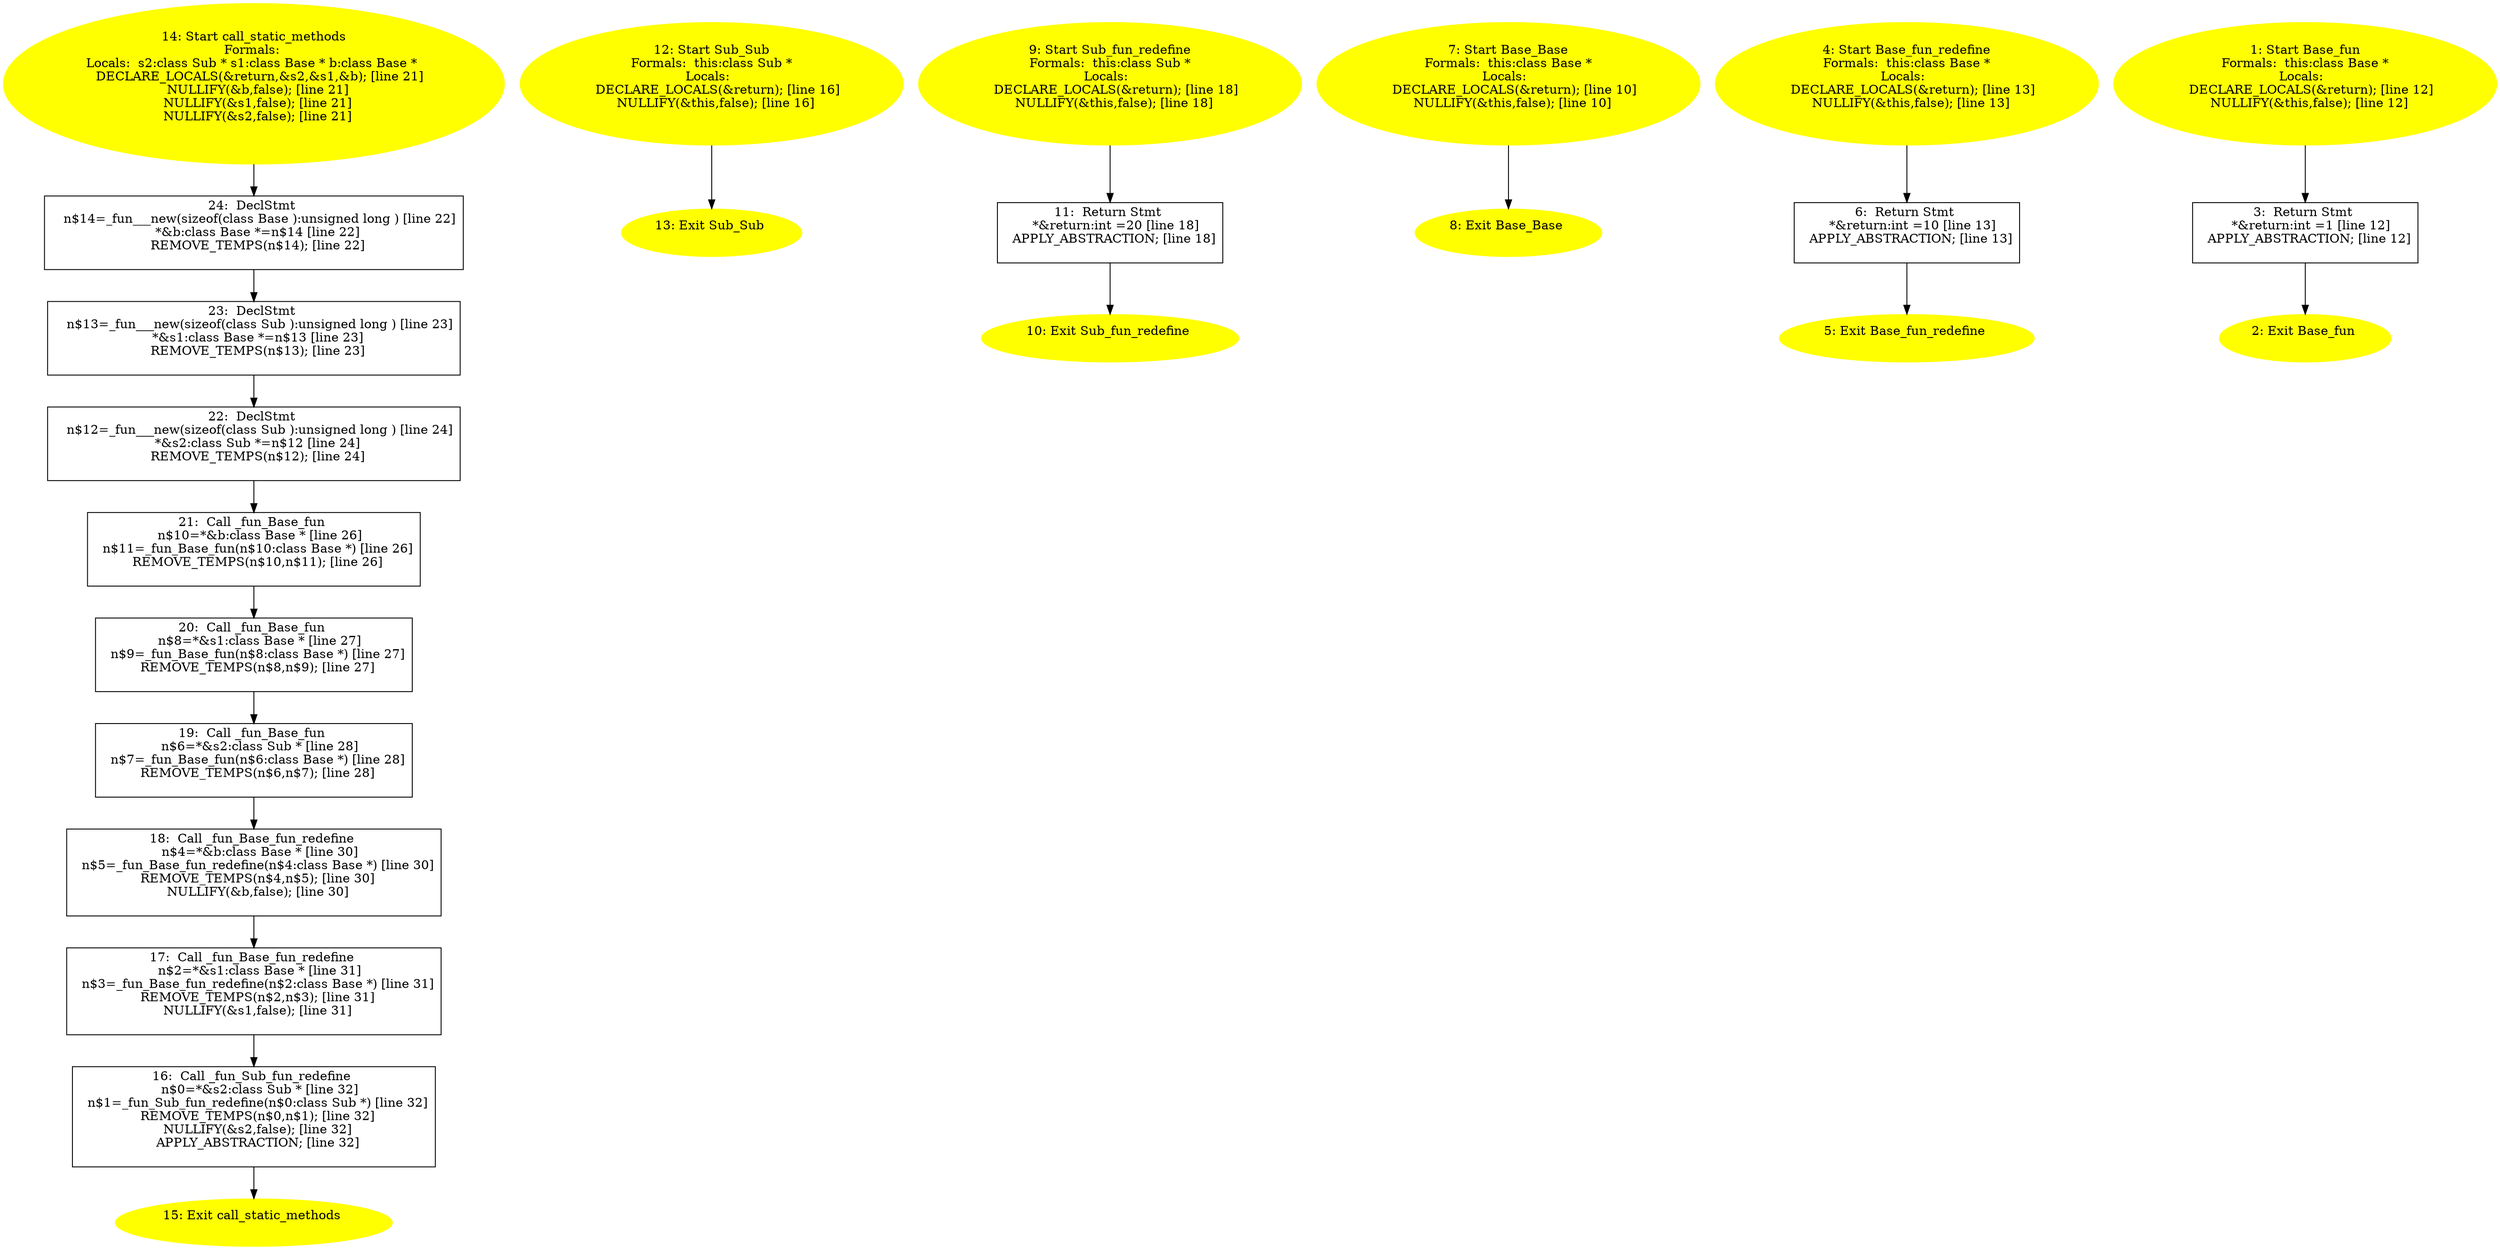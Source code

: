 digraph iCFG {
24 [label="24:  DeclStmt \n   n$14=_fun___new(sizeof(class Base ):unsigned long ) [line 22]\n  *&b:class Base *=n$14 [line 22]\n  REMOVE_TEMPS(n$14); [line 22]\n " shape="box"]
	

	 24 -> 23 ;
23 [label="23:  DeclStmt \n   n$13=_fun___new(sizeof(class Sub ):unsigned long ) [line 23]\n  *&s1:class Base *=n$13 [line 23]\n  REMOVE_TEMPS(n$13); [line 23]\n " shape="box"]
	

	 23 -> 22 ;
22 [label="22:  DeclStmt \n   n$12=_fun___new(sizeof(class Sub ):unsigned long ) [line 24]\n  *&s2:class Sub *=n$12 [line 24]\n  REMOVE_TEMPS(n$12); [line 24]\n " shape="box"]
	

	 22 -> 21 ;
21 [label="21:  Call _fun_Base_fun \n   n$10=*&b:class Base * [line 26]\n  n$11=_fun_Base_fun(n$10:class Base *) [line 26]\n  REMOVE_TEMPS(n$10,n$11); [line 26]\n " shape="box"]
	

	 21 -> 20 ;
20 [label="20:  Call _fun_Base_fun \n   n$8=*&s1:class Base * [line 27]\n  n$9=_fun_Base_fun(n$8:class Base *) [line 27]\n  REMOVE_TEMPS(n$8,n$9); [line 27]\n " shape="box"]
	

	 20 -> 19 ;
19 [label="19:  Call _fun_Base_fun \n   n$6=*&s2:class Sub * [line 28]\n  n$7=_fun_Base_fun(n$6:class Base *) [line 28]\n  REMOVE_TEMPS(n$6,n$7); [line 28]\n " shape="box"]
	

	 19 -> 18 ;
18 [label="18:  Call _fun_Base_fun_redefine \n   n$4=*&b:class Base * [line 30]\n  n$5=_fun_Base_fun_redefine(n$4:class Base *) [line 30]\n  REMOVE_TEMPS(n$4,n$5); [line 30]\n  NULLIFY(&b,false); [line 30]\n " shape="box"]
	

	 18 -> 17 ;
17 [label="17:  Call _fun_Base_fun_redefine \n   n$2=*&s1:class Base * [line 31]\n  n$3=_fun_Base_fun_redefine(n$2:class Base *) [line 31]\n  REMOVE_TEMPS(n$2,n$3); [line 31]\n  NULLIFY(&s1,false); [line 31]\n " shape="box"]
	

	 17 -> 16 ;
16 [label="16:  Call _fun_Sub_fun_redefine \n   n$0=*&s2:class Sub * [line 32]\n  n$1=_fun_Sub_fun_redefine(n$0:class Sub *) [line 32]\n  REMOVE_TEMPS(n$0,n$1); [line 32]\n  NULLIFY(&s2,false); [line 32]\n  APPLY_ABSTRACTION; [line 32]\n " shape="box"]
	

	 16 -> 15 ;
15 [label="15: Exit call_static_methods \n  " color=yellow style=filled]
	

14 [label="14: Start call_static_methods\nFormals: \nLocals:  s2:class Sub * s1:class Base * b:class Base * \n   DECLARE_LOCALS(&return,&s2,&s1,&b); [line 21]\n  NULLIFY(&b,false); [line 21]\n  NULLIFY(&s1,false); [line 21]\n  NULLIFY(&s2,false); [line 21]\n " color=yellow style=filled]
	

	 14 -> 24 ;
13 [label="13: Exit Sub_Sub \n  " color=yellow style=filled]
	

12 [label="12: Start Sub_Sub\nFormals:  this:class Sub *\nLocals:  \n   DECLARE_LOCALS(&return); [line 16]\n  NULLIFY(&this,false); [line 16]\n " color=yellow style=filled]
	

	 12 -> 13 ;
11 [label="11:  Return Stmt \n   *&return:int =20 [line 18]\n  APPLY_ABSTRACTION; [line 18]\n " shape="box"]
	

	 11 -> 10 ;
10 [label="10: Exit Sub_fun_redefine \n  " color=yellow style=filled]
	

9 [label="9: Start Sub_fun_redefine\nFormals:  this:class Sub *\nLocals:  \n   DECLARE_LOCALS(&return); [line 18]\n  NULLIFY(&this,false); [line 18]\n " color=yellow style=filled]
	

	 9 -> 11 ;
8 [label="8: Exit Base_Base \n  " color=yellow style=filled]
	

7 [label="7: Start Base_Base\nFormals:  this:class Base *\nLocals:  \n   DECLARE_LOCALS(&return); [line 10]\n  NULLIFY(&this,false); [line 10]\n " color=yellow style=filled]
	

	 7 -> 8 ;
6 [label="6:  Return Stmt \n   *&return:int =10 [line 13]\n  APPLY_ABSTRACTION; [line 13]\n " shape="box"]
	

	 6 -> 5 ;
5 [label="5: Exit Base_fun_redefine \n  " color=yellow style=filled]
	

4 [label="4: Start Base_fun_redefine\nFormals:  this:class Base *\nLocals:  \n   DECLARE_LOCALS(&return); [line 13]\n  NULLIFY(&this,false); [line 13]\n " color=yellow style=filled]
	

	 4 -> 6 ;
3 [label="3:  Return Stmt \n   *&return:int =1 [line 12]\n  APPLY_ABSTRACTION; [line 12]\n " shape="box"]
	

	 3 -> 2 ;
2 [label="2: Exit Base_fun \n  " color=yellow style=filled]
	

1 [label="1: Start Base_fun\nFormals:  this:class Base *\nLocals:  \n   DECLARE_LOCALS(&return); [line 12]\n  NULLIFY(&this,false); [line 12]\n " color=yellow style=filled]
	

	 1 -> 3 ;
}
